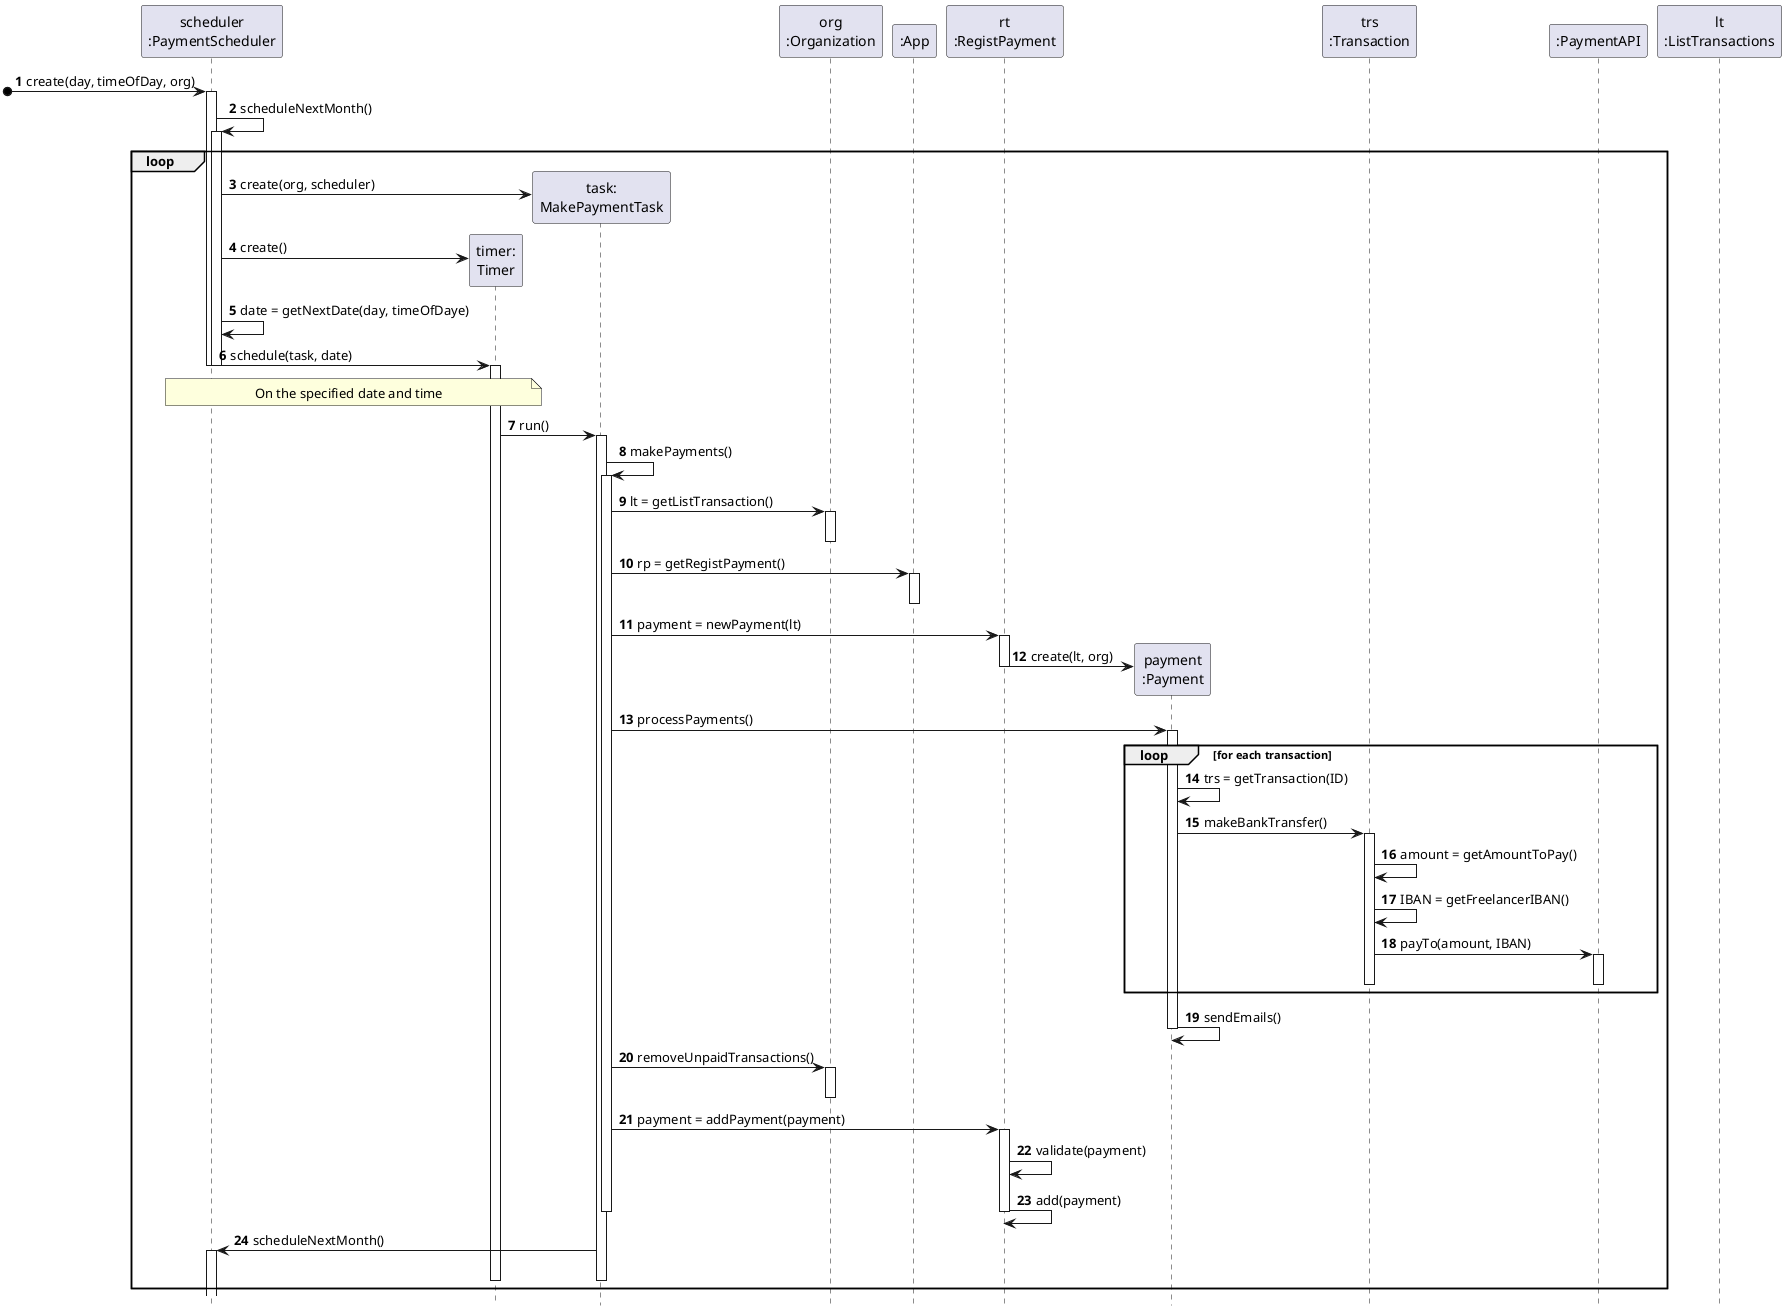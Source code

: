 @startuml SD
autonumber
hide footbox

participant "scheduler\n:PaymentScheduler" as SC
participant "timer:\nTimer" as TIMER
participant "task:\nMakePaymentTask" as TASK
participant "org\n:Organization" as org
participant ":App" as app
participant "rt\n:RegistPayment" as rp
participant "payment\n:Payment" as pay
participant "trs\n:Transaction" as trs
participant ":PaymentAPI" as papi
participant "lt\n:ListTransactions" as lt

[o-> SC : create(day, timeOfDay, org)
activate SC
        SC -> SC : scheduleNextMonth()
loop
        activate SC
                SC -> TASK**  : create(org, scheduler)
                SC -> TIMER** : create()
                SC -> SC : date = getNextDate(day, timeOfDaye)
                SC ->TIMER: schedule(task, date)
        deactivate SC
deactivate SC
        activate TIMER
                note over SC,TIMER  : On the specified date and time
                TIMER->TASK:run()
                activate TASK
                        TASK->TASK: makePayments()
                        activate TASK
                                TASK -> org : lt = getListTransaction()
                                activate org
                                deactivate org
                                TASK -> app : rp = getRegistPayment()
                                activate app
                                deactivate app
                                TASK -> rp : payment = newPayment(lt)
                                activate rp
                                        rp -> pay ** : create(lt, org)
                                deactivate rp
                                TASK -> pay : processPayments()
                                activate pay
                                        loop for each transaction
                                                pay -> pay : trs = getTransaction(ID)
                                                pay -> trs : makeBankTransfer()
                                                activate trs
                                                        trs -> trs: amount = getAmountToPay()
                                                        trs -> trs: IBAN = getFreelancerIBAN()
                                                        trs -> papi: payTo(amount, IBAN)
                                                        activate papi
                                                        deactivate papi
                                                deactivate trs
                                        end
                                        pay -> pay : sendEmails()
                                deactivate pay
                                TASK -> org : removeUnpaidTransactions()
                                activate org
                                deactivate org
                                TASK -> rp : payment = addPayment(payment)
                                activate rp
                                        rp -> rp : validate(payment)
                                        rp -> rp : add(payment)
                                deactivate rp
                        deactivate TASK
                        TASK -> SC : scheduleNextMonth()
                        activate SC
                deactivate TASK
        deactivate TIMER
end


@enduml